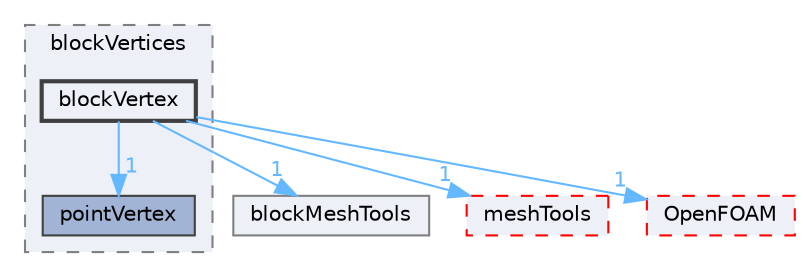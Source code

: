 digraph "src/mesh/blockMesh/blockVertices/blockVertex"
{
 // LATEX_PDF_SIZE
  bgcolor="transparent";
  edge [fontname=Helvetica,fontsize=10,labelfontname=Helvetica,labelfontsize=10];
  node [fontname=Helvetica,fontsize=10,shape=box,height=0.2,width=0.4];
  compound=true
  subgraph clusterdir_93895511c18a9f0db9f27c0c000f3eac {
    graph [ bgcolor="#edf0f7", pencolor="grey50", label="blockVertices", fontname=Helvetica,fontsize=10 style="filled,dashed", URL="dir_93895511c18a9f0db9f27c0c000f3eac.html",tooltip=""]
  dir_df4adc4054a821e3ef958209b5cb18c8 [label="pointVertex", fillcolor="#a2b4d6", color="grey25", style="filled", URL="dir_df4adc4054a821e3ef958209b5cb18c8.html",tooltip=""];
  dir_f1c277745639e686b363044bcd5bb9a3 [label="blockVertex", fillcolor="#edf0f7", color="grey25", style="filled,bold", URL="dir_f1c277745639e686b363044bcd5bb9a3.html",tooltip=""];
  }
  dir_934fd699d4e73509f5b745cbde9009c9 [label="blockMeshTools", fillcolor="#edf0f7", color="grey50", style="filled", URL="dir_934fd699d4e73509f5b745cbde9009c9.html",tooltip=""];
  dir_ae30ad0bef50cf391b24c614251bb9fd [label="meshTools", fillcolor="#edf0f7", color="red", style="filled,dashed", URL="dir_ae30ad0bef50cf391b24c614251bb9fd.html",tooltip=""];
  dir_c5473ff19b20e6ec4dfe5c310b3778a8 [label="OpenFOAM", fillcolor="#edf0f7", color="red", style="filled,dashed", URL="dir_c5473ff19b20e6ec4dfe5c310b3778a8.html",tooltip=""];
  dir_f1c277745639e686b363044bcd5bb9a3->dir_934fd699d4e73509f5b745cbde9009c9 [headlabel="1", labeldistance=1.5 headhref="dir_000309_000307.html" href="dir_000309_000307.html" color="steelblue1" fontcolor="steelblue1"];
  dir_f1c277745639e686b363044bcd5bb9a3->dir_ae30ad0bef50cf391b24c614251bb9fd [headlabel="1", labeldistance=1.5 headhref="dir_000309_002382.html" href="dir_000309_002382.html" color="steelblue1" fontcolor="steelblue1"];
  dir_f1c277745639e686b363044bcd5bb9a3->dir_c5473ff19b20e6ec4dfe5c310b3778a8 [headlabel="1", labeldistance=1.5 headhref="dir_000309_002695.html" href="dir_000309_002695.html" color="steelblue1" fontcolor="steelblue1"];
  dir_f1c277745639e686b363044bcd5bb9a3->dir_df4adc4054a821e3ef958209b5cb18c8 [headlabel="1", labeldistance=1.5 headhref="dir_000309_002967.html" href="dir_000309_002967.html" color="steelblue1" fontcolor="steelblue1"];
}
